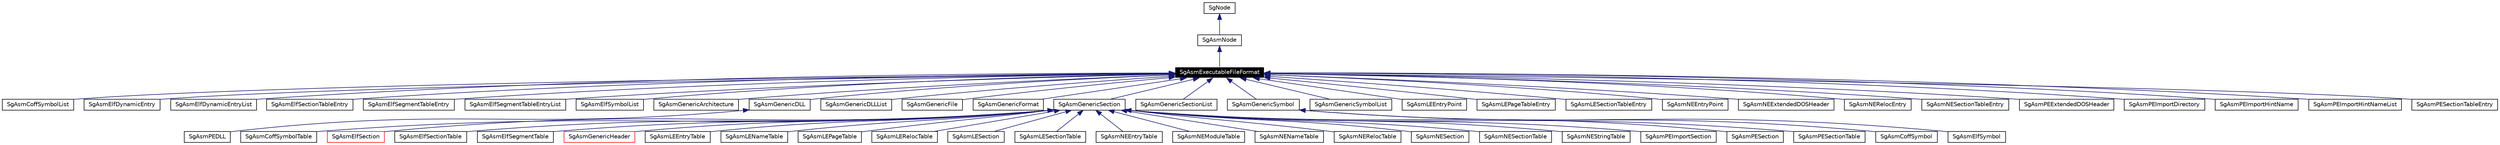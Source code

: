 digraph G
{
  edge [fontname="Helvetica",fontsize=10,labelfontname="Helvetica",labelfontsize=10];
  node [fontname="Helvetica",fontsize=10,shape=record];
  Node1 [label="SgAsmExecutableFileFormat",height=0.2,width=0.4,color="white", fillcolor="black", style="filled" fontcolor="white"];
  Node2 -> Node1 [dir=back,color="midnightblue",fontsize=10,style="solid",fontname="Helvetica"];
  Node2 [label="SgAsmNode",height=0.2,width=0.4,color="black",URL="$classSgAsmNode.html"];
  Node3 -> Node2 [dir=back,color="midnightblue",fontsize=10,style="solid",fontname="Helvetica"];
  Node3 [label="SgNode",height=0.2,width=0.4,color="black",URL="$classSgNode.html"];
  Node1 -> Node4 [dir=back,color="midnightblue",fontsize=10,style="solid",fontname="Helvetica"];
  Node4 [label="SgAsmCoffSymbolList",height=0.2,width=0.4,color="black",URL="$classSgAsmCoffSymbolList.html"];
  Node1 -> Node5 [dir=back,color="midnightblue",fontsize=10,style="solid",fontname="Helvetica"];
  Node5 [label="SgAsmElfDynamicEntry",height=0.2,width=0.4,color="black",URL="$classSgAsmElfDynamicEntry.html"];
  Node1 -> Node6 [dir=back,color="midnightblue",fontsize=10,style="solid",fontname="Helvetica"];
  Node6 [label="SgAsmElfDynamicEntryList",height=0.2,width=0.4,color="black",URL="$classSgAsmElfDynamicEntryList.html"];
  Node1 -> Node7 [dir=back,color="midnightblue",fontsize=10,style="solid",fontname="Helvetica"];
  Node7 [label="SgAsmElfSectionTableEntry",height=0.2,width=0.4,color="black",URL="$classSgAsmElfSectionTableEntry.html"];
  Node1 -> Node8 [dir=back,color="midnightblue",fontsize=10,style="solid",fontname="Helvetica"];
  Node8 [label="SgAsmElfSegmentTableEntry",height=0.2,width=0.4,color="black",URL="$classSgAsmElfSegmentTableEntry.html"];
  Node1 -> Node9 [dir=back,color="midnightblue",fontsize=10,style="solid",fontname="Helvetica"];
  Node9 [label="SgAsmElfSegmentTableEntryList",height=0.2,width=0.4,color="black",URL="$classSgAsmElfSegmentTableEntryList.html"];
  Node1 -> Node10 [dir=back,color="midnightblue",fontsize=10,style="solid",fontname="Helvetica"];
  Node10 [label="SgAsmElfSymbolList",height=0.2,width=0.4,color="black",URL="$classSgAsmElfSymbolList.html"];
  Node1 -> Node11 [dir=back,color="midnightblue",fontsize=10,style="solid",fontname="Helvetica"];
  Node11 [label="SgAsmGenericArchitecture",height=0.2,width=0.4,color="black",URL="$classSgAsmGenericArchitecture.html"];
  Node1 -> Node12 [dir=back,color="midnightblue",fontsize=10,style="solid",fontname="Helvetica"];
  Node12 [label="SgAsmGenericDLL",height=0.2,width=0.4,color="black",URL="$classSgAsmGenericDLL.html"];
  Node12 -> Node13 [dir=back,color="midnightblue",fontsize=10,style="solid",fontname="Helvetica"];
  Node13 [label="SgAsmPEDLL",height=0.2,width=0.4,color="black",URL="$classSgAsmPEDLL.html"];
  Node1 -> Node14 [dir=back,color="midnightblue",fontsize=10,style="solid",fontname="Helvetica"];
  Node14 [label="SgAsmGenericDLLList",height=0.2,width=0.4,color="black",URL="$classSgAsmGenericDLLList.html"];
  Node1 -> Node15 [dir=back,color="midnightblue",fontsize=10,style="solid",fontname="Helvetica"];
  Node15 [label="SgAsmGenericFile",height=0.2,width=0.4,color="black",URL="$classSgAsmGenericFile.html"];
  Node1 -> Node16 [dir=back,color="midnightblue",fontsize=10,style="solid",fontname="Helvetica"];
  Node16 [label="SgAsmGenericFormat",height=0.2,width=0.4,color="black",URL="$classSgAsmGenericFormat.html"];
  Node1 -> Node17 [dir=back,color="midnightblue",fontsize=10,style="solid",fontname="Helvetica"];
  Node17 [label="SgAsmGenericSection",height=0.2,width=0.4,color="black",URL="$classSgAsmGenericSection.html"];
  Node17 -> Node18 [dir=back,color="midnightblue",fontsize=10,style="solid",fontname="Helvetica"];
  Node18 [label="SgAsmCoffSymbolTable",height=0.2,width=0.4,color="black",URL="$classSgAsmCoffSymbolTable.html"];
  Node17 -> Node19 [dir=back,color="midnightblue",fontsize=10,style="solid",fontname="Helvetica"];
  Node19 [label="SgAsmElfSection",height=0.2,width=0.4,color="red",URL="$classSgAsmElfSection.html"];
  Node17 -> Node20 [dir=back,color="midnightblue",fontsize=10,style="solid",fontname="Helvetica"];
  Node20 [label="SgAsmElfSectionTable",height=0.2,width=0.4,color="black",URL="$classSgAsmElfSectionTable.html"];
  Node17 -> Node21 [dir=back,color="midnightblue",fontsize=10,style="solid",fontname="Helvetica"];
  Node21 [label="SgAsmElfSegmentTable",height=0.2,width=0.4,color="black",URL="$classSgAsmElfSegmentTable.html"];
  Node17 -> Node22 [dir=back,color="midnightblue",fontsize=10,style="solid",fontname="Helvetica"];
  Node22 [label="SgAsmGenericHeader",height=0.2,width=0.4,color="red",URL="$classSgAsmGenericHeader.html"];
  Node17 -> Node23 [dir=back,color="midnightblue",fontsize=10,style="solid",fontname="Helvetica"];
  Node23 [label="SgAsmLEEntryTable",height=0.2,width=0.4,color="black",URL="$classSgAsmLEEntryTable.html"];
  Node17 -> Node24 [dir=back,color="midnightblue",fontsize=10,style="solid",fontname="Helvetica"];
  Node24 [label="SgAsmLENameTable",height=0.2,width=0.4,color="black",URL="$classSgAsmLENameTable.html"];
  Node17 -> Node25 [dir=back,color="midnightblue",fontsize=10,style="solid",fontname="Helvetica"];
  Node25 [label="SgAsmLEPageTable",height=0.2,width=0.4,color="black",URL="$classSgAsmLEPageTable.html"];
  Node17 -> Node26 [dir=back,color="midnightblue",fontsize=10,style="solid",fontname="Helvetica"];
  Node26 [label="SgAsmLERelocTable",height=0.2,width=0.4,color="black",URL="$classSgAsmLERelocTable.html"];
  Node17 -> Node27 [dir=back,color="midnightblue",fontsize=10,style="solid",fontname="Helvetica"];
  Node27 [label="SgAsmLESection",height=0.2,width=0.4,color="black",URL="$classSgAsmLESection.html"];
  Node17 -> Node28 [dir=back,color="midnightblue",fontsize=10,style="solid",fontname="Helvetica"];
  Node28 [label="SgAsmLESectionTable",height=0.2,width=0.4,color="black",URL="$classSgAsmLESectionTable.html"];
  Node17 -> Node29 [dir=back,color="midnightblue",fontsize=10,style="solid",fontname="Helvetica"];
  Node29 [label="SgAsmNEEntryTable",height=0.2,width=0.4,color="black",URL="$classSgAsmNEEntryTable.html"];
  Node17 -> Node30 [dir=back,color="midnightblue",fontsize=10,style="solid",fontname="Helvetica"];
  Node30 [label="SgAsmNEModuleTable",height=0.2,width=0.4,color="black",URL="$classSgAsmNEModuleTable.html"];
  Node17 -> Node31 [dir=back,color="midnightblue",fontsize=10,style="solid",fontname="Helvetica"];
  Node31 [label="SgAsmNENameTable",height=0.2,width=0.4,color="black",URL="$classSgAsmNENameTable.html"];
  Node17 -> Node32 [dir=back,color="midnightblue",fontsize=10,style="solid",fontname="Helvetica"];
  Node32 [label="SgAsmNERelocTable",height=0.2,width=0.4,color="black",URL="$classSgAsmNERelocTable.html"];
  Node17 -> Node33 [dir=back,color="midnightblue",fontsize=10,style="solid",fontname="Helvetica"];
  Node33 [label="SgAsmNESection",height=0.2,width=0.4,color="black",URL="$classSgAsmNESection.html"];
  Node17 -> Node34 [dir=back,color="midnightblue",fontsize=10,style="solid",fontname="Helvetica"];
  Node34 [label="SgAsmNESectionTable",height=0.2,width=0.4,color="black",URL="$classSgAsmNESectionTable.html"];
  Node17 -> Node35 [dir=back,color="midnightblue",fontsize=10,style="solid",fontname="Helvetica"];
  Node35 [label="SgAsmNEStringTable",height=0.2,width=0.4,color="black",URL="$classSgAsmNEStringTable.html"];
  Node17 -> Node36 [dir=back,color="midnightblue",fontsize=10,style="solid",fontname="Helvetica"];
  Node36 [label="SgAsmPEImportSection",height=0.2,width=0.4,color="black",URL="$classSgAsmPEImportSection.html"];
  Node17 -> Node37 [dir=back,color="midnightblue",fontsize=10,style="solid",fontname="Helvetica"];
  Node37 [label="SgAsmPESection",height=0.2,width=0.4,color="black",URL="$classSgAsmPESection.html"];
  Node17 -> Node38 [dir=back,color="midnightblue",fontsize=10,style="solid",fontname="Helvetica"];
  Node38 [label="SgAsmPESectionTable",height=0.2,width=0.4,color="black",URL="$classSgAsmPESectionTable.html"];
  Node1 -> Node39 [dir=back,color="midnightblue",fontsize=10,style="solid",fontname="Helvetica"];
  Node39 [label="SgAsmGenericSectionList",height=0.2,width=0.4,color="black",URL="$classSgAsmGenericSectionList.html"];
  Node1 -> Node40 [dir=back,color="midnightblue",fontsize=10,style="solid",fontname="Helvetica"];
  Node40 [label="SgAsmGenericSymbol",height=0.2,width=0.4,color="black",URL="$classSgAsmGenericSymbol.html"];
  Node40 -> Node41 [dir=back,color="midnightblue",fontsize=10,style="solid",fontname="Helvetica"];
  Node41 [label="SgAsmCoffSymbol",height=0.2,width=0.4,color="black",URL="$classSgAsmCoffSymbol.html"];
  Node40 -> Node42 [dir=back,color="midnightblue",fontsize=10,style="solid",fontname="Helvetica"];
  Node42 [label="SgAsmElfSymbol",height=0.2,width=0.4,color="black",URL="$classSgAsmElfSymbol.html"];
  Node1 -> Node43 [dir=back,color="midnightblue",fontsize=10,style="solid",fontname="Helvetica"];
  Node43 [label="SgAsmGenericSymbolList",height=0.2,width=0.4,color="black",URL="$classSgAsmGenericSymbolList.html"];
  Node1 -> Node44 [dir=back,color="midnightblue",fontsize=10,style="solid",fontname="Helvetica"];
  Node44 [label="SgAsmLEEntryPoint",height=0.2,width=0.4,color="black",URL="$classSgAsmLEEntryPoint.html"];
  Node1 -> Node45 [dir=back,color="midnightblue",fontsize=10,style="solid",fontname="Helvetica"];
  Node45 [label="SgAsmLEPageTableEntry",height=0.2,width=0.4,color="black",URL="$classSgAsmLEPageTableEntry.html"];
  Node1 -> Node46 [dir=back,color="midnightblue",fontsize=10,style="solid",fontname="Helvetica"];
  Node46 [label="SgAsmLESectionTableEntry",height=0.2,width=0.4,color="black",URL="$classSgAsmLESectionTableEntry.html"];
  Node1 -> Node47 [dir=back,color="midnightblue",fontsize=10,style="solid",fontname="Helvetica"];
  Node47 [label="SgAsmNEEntryPoint",height=0.2,width=0.4,color="black",URL="$classSgAsmNEEntryPoint.html"];
  Node1 -> Node48 [dir=back,color="midnightblue",fontsize=10,style="solid",fontname="Helvetica"];
  Node48 [label="SgAsmNEExtendedDOSHeader",height=0.2,width=0.4,color="black",URL="$classSgAsmNEExtendedDOSHeader.html"];
  Node1 -> Node49 [dir=back,color="midnightblue",fontsize=10,style="solid",fontname="Helvetica"];
  Node49 [label="SgAsmNERelocEntry",height=0.2,width=0.4,color="black",URL="$classSgAsmNERelocEntry.html"];
  Node1 -> Node50 [dir=back,color="midnightblue",fontsize=10,style="solid",fontname="Helvetica"];
  Node50 [label="SgAsmNESectionTableEntry",height=0.2,width=0.4,color="black",URL="$classSgAsmNESectionTableEntry.html"];
  Node1 -> Node51 [dir=back,color="midnightblue",fontsize=10,style="solid",fontname="Helvetica"];
  Node51 [label="SgAsmPEExtendedDOSHeader",height=0.2,width=0.4,color="black",URL="$classSgAsmPEExtendedDOSHeader.html"];
  Node1 -> Node52 [dir=back,color="midnightblue",fontsize=10,style="solid",fontname="Helvetica"];
  Node52 [label="SgAsmPEImportDirectory",height=0.2,width=0.4,color="black",URL="$classSgAsmPEImportDirectory.html"];
  Node1 -> Node53 [dir=back,color="midnightblue",fontsize=10,style="solid",fontname="Helvetica"];
  Node53 [label="SgAsmPEImportHintName",height=0.2,width=0.4,color="black",URL="$classSgAsmPEImportHintName.html"];
  Node1 -> Node54 [dir=back,color="midnightblue",fontsize=10,style="solid",fontname="Helvetica"];
  Node54 [label="SgAsmPEImportHintNameList",height=0.2,width=0.4,color="black",URL="$classSgAsmPEImportHintNameList.html"];
  Node1 -> Node55 [dir=back,color="midnightblue",fontsize=10,style="solid",fontname="Helvetica"];
  Node55 [label="SgAsmPESectionTableEntry",height=0.2,width=0.4,color="black",URL="$classSgAsmPESectionTableEntry.html"];
}
